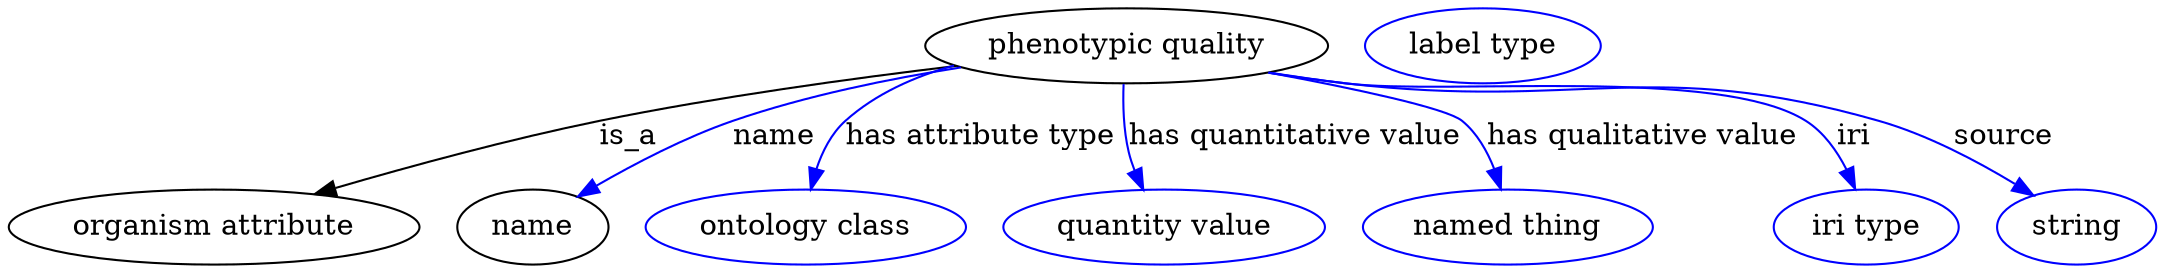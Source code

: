 digraph {
	graph [bb="0,0,834.94,123"];
	node [label="\N"];
	"phenotypic quality"	[height=0.5,
		label="phenotypic quality",
		pos="442.39,105",
		width=2.1304];
	"organism attribute"	[height=0.5,
		pos="75.393,18",
		width=2.0943];
	"phenotypic quality" -> "organism attribute"	[label=is_a,
		lp="248.39,61.5",
		pos="e,116.27,33.237 377.79,95.175 337.21,89.089 283.93,80.103 237.39,69 199.51,59.961 157.51,46.909 125.77,36.407"];
	name	[height=0.5,
		pos="199.39,18",
		width=0.84854];
	"phenotypic quality" -> name	[color=blue,
		label=name,
		lp="310.89,61.5",
		pos="e,219.69,31.454 383.46,93.437 356.2,87.676 323.66,79.542 295.39,69 272.05,60.293 247.13,47.192 228.53,36.584",
		style=solid];
	"has attribute type"	[color=blue,
		height=0.5,
		label="ontology class",
		pos="309.39,18",
		width=1.7151];
	"phenotypic quality" -> "has attribute type"	[color=blue,
		label="has attribute type",
		lp="391.39,61.5",
		pos="e,317.7,35.899 389.79,91.808 374.16,86.514 357.68,79.134 344.39,69 335.89,62.514 328.65,53.37 323,44.672",
		style=solid];
	"has quantitative value"	[color=blue,
		height=0.5,
		label="quantity value",
		pos="450.39,18",
		width=1.6971];
	"phenotypic quality" -> "has quantitative value"	[color=blue,
		label="has quantitative value",
		lp="502.89,61.5",
		pos="e,446.36,35.996 441.99,86.827 441.95,77.157 442.21,64.875 443.39,54 443.68,51.413 444.05,48.732 444.49,46.059",
		style=solid];
	"has qualitative value"	[color=blue,
		height=0.5,
		label="named thing",
		pos="584.39,18",
		width=1.5346];
	"phenotypic quality" -> "has qualitative value"	[color=blue,
		label="has qualitative value",
		lp="629.39,61.5",
		pos="e,580.81,36.053 498.11,92.524 524.49,86.156 552.4,77.765 562.39,69 569.36,62.887 574.22,54.152 577.56,45.69",
		style=solid];
	iri	[color=blue,
		height=0.5,
		label="iri type",
		pos="719.39,18",
		width=1.011];
	"phenotypic quality" -> iri	[color=blue,
		label=iri,
		lp="710.89,61.5",
		pos="e,713.64,36.265 497.33,92.429 507.62,90.463 518.32,88.557 528.39,87 563.97,81.505 659.1,88.453 689.39,69 698.12,63.397 704.66,54.274 \
709.38,45.345",
		style=solid];
	source	[color=blue,
		height=0.5,
		label=string,
		pos="804.39,18",
		width=0.84854];
	"phenotypic quality" -> source	[color=blue,
		label=source,
		lp="771.39,61.5",
		pos="e,786.77,32.866 497.3,92.278 507.6,90.326 518.3,88.464 528.39,87 613.65,74.631 639.55,95.903 721.39,69 742.02,62.218 762.95,49.562 \
778.63,38.68",
		style=solid];
	attribute_name	[color=blue,
		height=0.5,
		label="label type",
		pos="582.39,105",
		width=1.2638];
}
